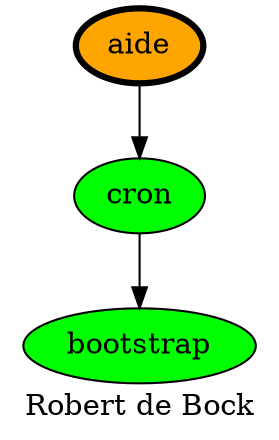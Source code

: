 digraph PhiloDilemma {
  label = "Robert de Bock" ;
  overlap=false
  {
    bootstrap [fillcolor=green style=filled]
    cron [fillcolor=green style=filled]
    aide [fillcolor=orange style=filled penwidth=3]
  }
  aide -> cron
  cron -> bootstrap
}
